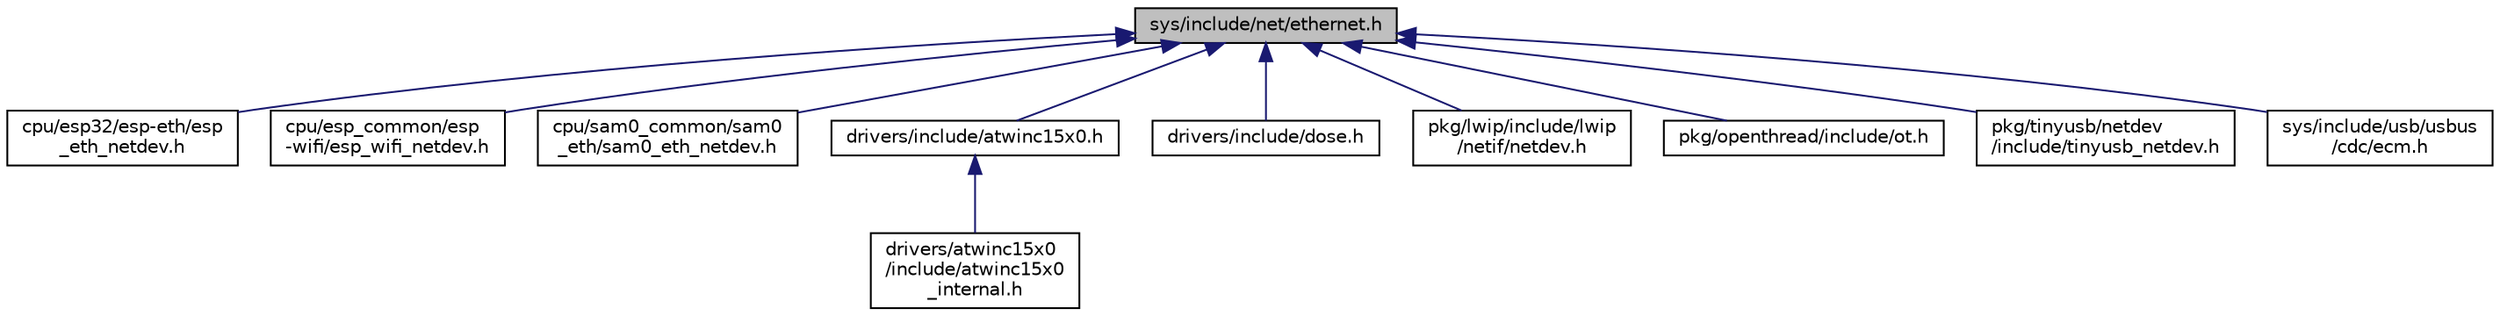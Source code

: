 digraph "sys/include/net/ethernet.h"
{
 // LATEX_PDF_SIZE
  edge [fontname="Helvetica",fontsize="10",labelfontname="Helvetica",labelfontsize="10"];
  node [fontname="Helvetica",fontsize="10",shape=record];
  Node1 [label="sys/include/net/ethernet.h",height=0.2,width=0.4,color="black", fillcolor="grey75", style="filled", fontcolor="black",tooltip="Definitions for Ethernet."];
  Node1 -> Node2 [dir="back",color="midnightblue",fontsize="10",style="solid",fontname="Helvetica"];
  Node2 [label="cpu/esp32/esp-eth/esp\l_eth_netdev.h",height=0.2,width=0.4,color="black", fillcolor="white", style="filled",URL="$esp__eth__netdev_8h.html",tooltip="Netdev interface for the ESP32 Ethernet MAC module."];
  Node1 -> Node3 [dir="back",color="midnightblue",fontsize="10",style="solid",fontname="Helvetica"];
  Node3 [label="cpu/esp_common/esp\l-wifi/esp_wifi_netdev.h",height=0.2,width=0.4,color="black", fillcolor="white", style="filled",URL="$esp__wifi__netdev_8h.html",tooltip="Network device driver for the ESP SoCs WiFi interface."];
  Node1 -> Node4 [dir="back",color="midnightblue",fontsize="10",style="solid",fontname="Helvetica"];
  Node4 [label="cpu/sam0_common/sam0\l_eth/sam0_eth_netdev.h",height=0.2,width=0.4,color="black", fillcolor="white", style="filled",URL="$sam0__eth__netdev_8h.html",tooltip="Netdev interface for the SAM0 Ethernet GMAC peripheral."];
  Node1 -> Node5 [dir="back",color="midnightblue",fontsize="10",style="solid",fontname="Helvetica"];
  Node5 [label="drivers/include/atwinc15x0.h",height=0.2,width=0.4,color="black", fillcolor="white", style="filled",URL="$atwinc15x0_8h.html",tooltip="Netdev Driver for the Microchip ATWINC15x0 WiFi Module."];
  Node5 -> Node6 [dir="back",color="midnightblue",fontsize="10",style="solid",fontname="Helvetica"];
  Node6 [label="drivers/atwinc15x0\l/include/atwinc15x0\l_internal.h",height=0.2,width=0.4,color="black", fillcolor="white", style="filled",URL="$atwinc15x0__internal_8h.html",tooltip="Internal definitions for the ATWINC15x0 WiFi netdev driver."];
  Node1 -> Node7 [dir="back",color="midnightblue",fontsize="10",style="solid",fontname="Helvetica"];
  Node7 [label="drivers/include/dose.h",height=0.2,width=0.4,color="black", fillcolor="white", style="filled",URL="$dose_8h.html",tooltip="Driver for the Differentially Operated Serial Ethernet module."];
  Node1 -> Node8 [dir="back",color="midnightblue",fontsize="10",style="solid",fontname="Helvetica"];
  Node8 [label="pkg/lwip/include/lwip\l/netif/netdev.h",height=0.2,width=0.4,color="black", fillcolor="white", style="filled",URL="$pkg_2lwip_2include_2lwip_2netif_2netdev_8h.html",tooltip="lwIP netdev adapter definitions"];
  Node1 -> Node9 [dir="back",color="midnightblue",fontsize="10",style="solid",fontname="Helvetica"];
  Node9 [label="pkg/openthread/include/ot.h",height=0.2,width=0.4,color="black", fillcolor="white", style="filled",URL="$ot_8h.html",tooltip=" "];
  Node1 -> Node10 [dir="back",color="midnightblue",fontsize="10",style="solid",fontname="Helvetica"];
  Node10 [label="pkg/tinyusb/netdev\l/include/tinyusb_netdev.h",height=0.2,width=0.4,color="black", fillcolor="white", style="filled",URL="$tinyusb__netdev_8h.html",tooltip="TinyUSB netdev driver for CDC ECM, CDC NCM and RNDIS protocol."];
  Node1 -> Node11 [dir="back",color="midnightblue",fontsize="10",style="solid",fontname="Helvetica"];
  Node11 [label="sys/include/usb/usbus\l/cdc/ecm.h",height=0.2,width=0.4,color="black", fillcolor="white", style="filled",URL="$ecm_8h.html",tooltip="Interface and definitions for USB CDC ECM type interfaces."];
}
